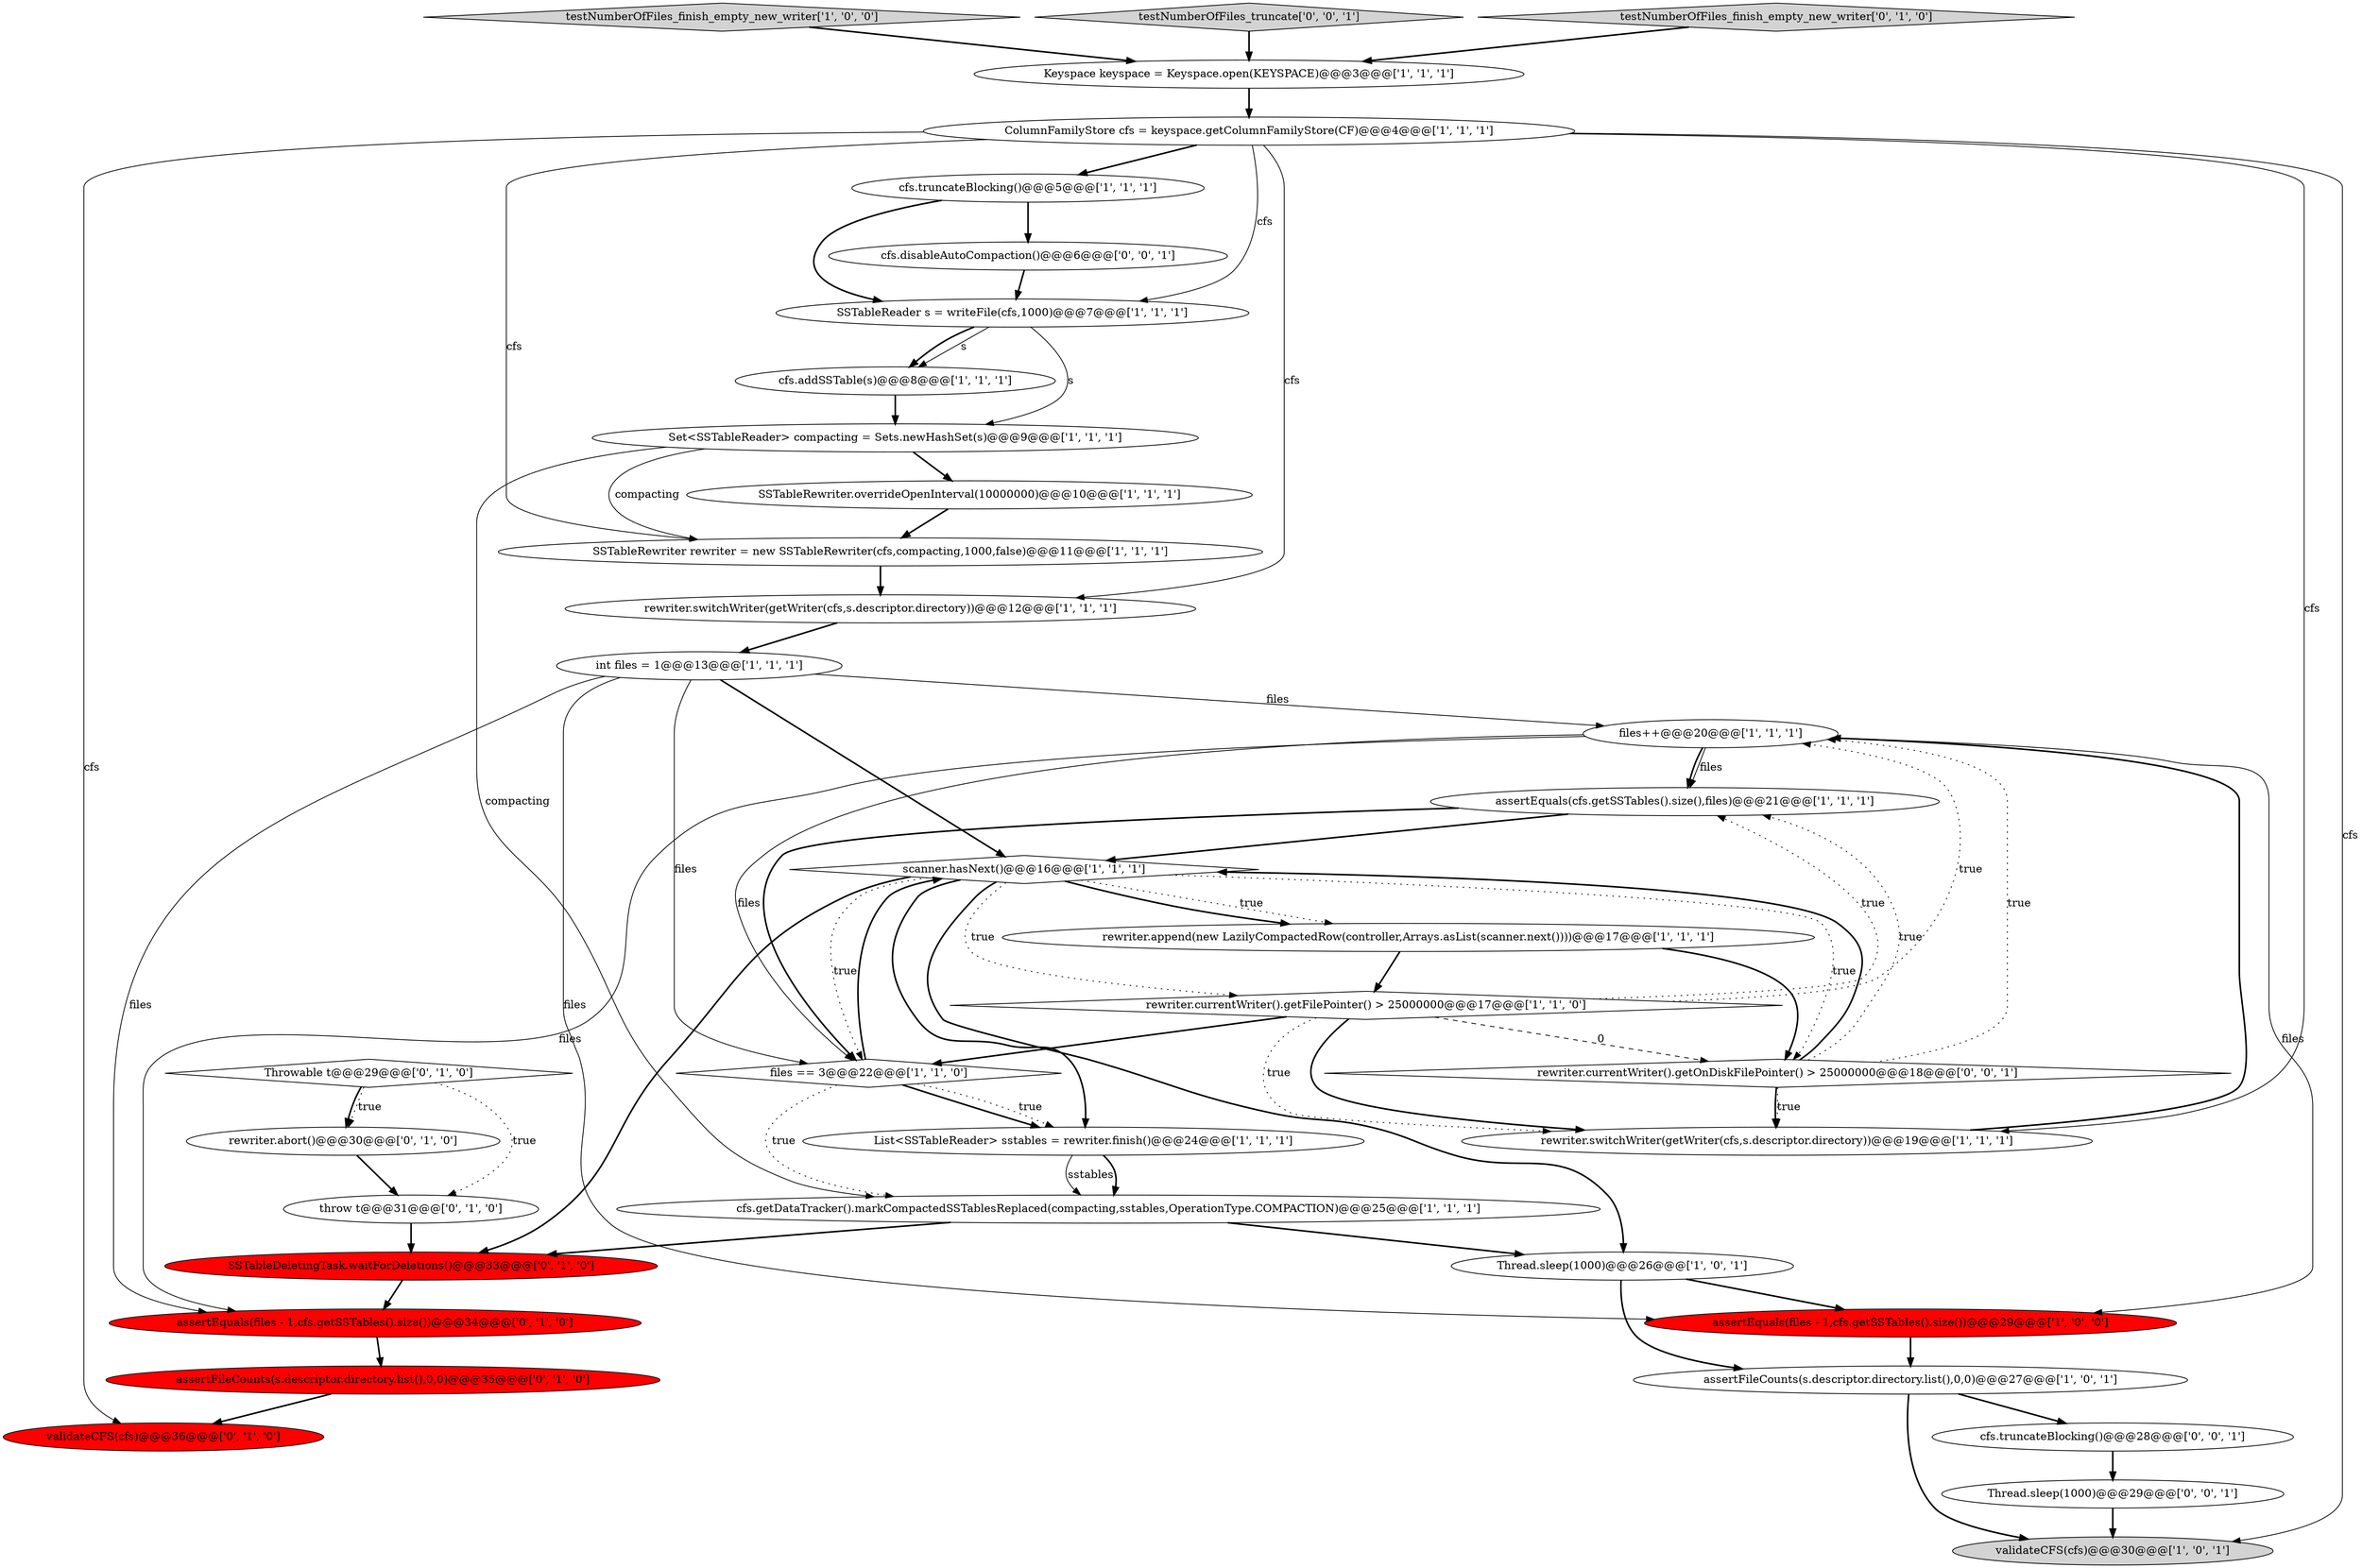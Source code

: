 digraph {
31 [style = filled, label = "validateCFS(cfs)@@@36@@@['0', '1', '0']", fillcolor = red, shape = ellipse image = "AAA1AAABBB2BBB"];
26 [style = filled, label = "throw t@@@31@@@['0', '1', '0']", fillcolor = white, shape = ellipse image = "AAA0AAABBB2BBB"];
15 [style = filled, label = "List<SSTableReader> sstables = rewriter.finish()@@@24@@@['1', '1', '1']", fillcolor = white, shape = ellipse image = "AAA0AAABBB1BBB"];
16 [style = filled, label = "cfs.truncateBlocking()@@@5@@@['1', '1', '1']", fillcolor = white, shape = ellipse image = "AAA0AAABBB1BBB"];
23 [style = filled, label = "assertEquals(files - 1,cfs.getSSTables().size())@@@29@@@['1', '0', '0']", fillcolor = red, shape = ellipse image = "AAA1AAABBB1BBB"];
5 [style = filled, label = "cfs.addSSTable(s)@@@8@@@['1', '1', '1']", fillcolor = white, shape = ellipse image = "AAA0AAABBB1BBB"];
17 [style = filled, label = "rewriter.switchWriter(getWriter(cfs,s.descriptor.directory))@@@12@@@['1', '1', '1']", fillcolor = white, shape = ellipse image = "AAA0AAABBB1BBB"];
14 [style = filled, label = "rewriter.switchWriter(getWriter(cfs,s.descriptor.directory))@@@19@@@['1', '1', '1']", fillcolor = white, shape = ellipse image = "AAA0AAABBB1BBB"];
27 [style = filled, label = "assertEquals(files - 1,cfs.getSSTables().size())@@@34@@@['0', '1', '0']", fillcolor = red, shape = ellipse image = "AAA1AAABBB2BBB"];
2 [style = filled, label = "testNumberOfFiles_finish_empty_new_writer['1', '0', '0']", fillcolor = lightgray, shape = diamond image = "AAA0AAABBB1BBB"];
34 [style = filled, label = "cfs.truncateBlocking()@@@28@@@['0', '0', '1']", fillcolor = white, shape = ellipse image = "AAA0AAABBB3BBB"];
8 [style = filled, label = "SSTableRewriter.overrideOpenInterval(10000000)@@@10@@@['1', '1', '1']", fillcolor = white, shape = ellipse image = "AAA0AAABBB1BBB"];
0 [style = filled, label = "ColumnFamilyStore cfs = keyspace.getColumnFamilyStore(CF)@@@4@@@['1', '1', '1']", fillcolor = white, shape = ellipse image = "AAA0AAABBB1BBB"];
6 [style = filled, label = "Set<SSTableReader> compacting = Sets.newHashSet(s)@@@9@@@['1', '1', '1']", fillcolor = white, shape = ellipse image = "AAA0AAABBB1BBB"];
28 [style = filled, label = "assertFileCounts(s.descriptor.directory.list(),0,0)@@@35@@@['0', '1', '0']", fillcolor = red, shape = ellipse image = "AAA1AAABBB2BBB"];
33 [style = filled, label = "testNumberOfFiles_truncate['0', '0', '1']", fillcolor = lightgray, shape = diamond image = "AAA0AAABBB3BBB"];
20 [style = filled, label = "assertFileCounts(s.descriptor.directory.list(),0,0)@@@27@@@['1', '0', '1']", fillcolor = white, shape = ellipse image = "AAA0AAABBB1BBB"];
11 [style = filled, label = "Keyspace keyspace = Keyspace.open(KEYSPACE)@@@3@@@['1', '1', '1']", fillcolor = white, shape = ellipse image = "AAA0AAABBB1BBB"];
1 [style = filled, label = "files++@@@20@@@['1', '1', '1']", fillcolor = white, shape = ellipse image = "AAA0AAABBB1BBB"];
19 [style = filled, label = "SSTableReader s = writeFile(cfs,1000)@@@7@@@['1', '1', '1']", fillcolor = white, shape = ellipse image = "AAA0AAABBB1BBB"];
18 [style = filled, label = "validateCFS(cfs)@@@30@@@['1', '0', '1']", fillcolor = lightgray, shape = ellipse image = "AAA0AAABBB1BBB"];
7 [style = filled, label = "SSTableRewriter rewriter = new SSTableRewriter(cfs,compacting,1000,false)@@@11@@@['1', '1', '1']", fillcolor = white, shape = ellipse image = "AAA0AAABBB1BBB"];
25 [style = filled, label = "rewriter.abort()@@@30@@@['0', '1', '0']", fillcolor = white, shape = ellipse image = "AAA0AAABBB2BBB"];
32 [style = filled, label = "Thread.sleep(1000)@@@29@@@['0', '0', '1']", fillcolor = white, shape = ellipse image = "AAA0AAABBB3BBB"];
21 [style = filled, label = "int files = 1@@@13@@@['1', '1', '1']", fillcolor = white, shape = ellipse image = "AAA0AAABBB1BBB"];
4 [style = filled, label = "cfs.getDataTracker().markCompactedSSTablesReplaced(compacting,sstables,OperationType.COMPACTION)@@@25@@@['1', '1', '1']", fillcolor = white, shape = ellipse image = "AAA0AAABBB1BBB"];
22 [style = filled, label = "rewriter.currentWriter().getFilePointer() > 25000000@@@17@@@['1', '1', '0']", fillcolor = white, shape = diamond image = "AAA0AAABBB1BBB"];
35 [style = filled, label = "rewriter.currentWriter().getOnDiskFilePointer() > 25000000@@@18@@@['0', '0', '1']", fillcolor = white, shape = diamond image = "AAA0AAABBB3BBB"];
30 [style = filled, label = "testNumberOfFiles_finish_empty_new_writer['0', '1', '0']", fillcolor = lightgray, shape = diamond image = "AAA0AAABBB2BBB"];
10 [style = filled, label = "scanner.hasNext()@@@16@@@['1', '1', '1']", fillcolor = white, shape = diamond image = "AAA0AAABBB1BBB"];
13 [style = filled, label = "Thread.sleep(1000)@@@26@@@['1', '0', '1']", fillcolor = white, shape = ellipse image = "AAA0AAABBB1BBB"];
9 [style = filled, label = "assertEquals(cfs.getSSTables().size(),files)@@@21@@@['1', '1', '1']", fillcolor = white, shape = ellipse image = "AAA0AAABBB1BBB"];
12 [style = filled, label = "rewriter.append(new LazilyCompactedRow(controller,Arrays.asList(scanner.next())))@@@17@@@['1', '1', '1']", fillcolor = white, shape = ellipse image = "AAA0AAABBB1BBB"];
29 [style = filled, label = "Throwable t@@@29@@@['0', '1', '0']", fillcolor = white, shape = diamond image = "AAA0AAABBB2BBB"];
36 [style = filled, label = "cfs.disableAutoCompaction()@@@6@@@['0', '0', '1']", fillcolor = white, shape = ellipse image = "AAA0AAABBB3BBB"];
3 [style = filled, label = "files == 3@@@22@@@['1', '1', '0']", fillcolor = white, shape = diamond image = "AAA0AAABBB1BBB"];
24 [style = filled, label = "SSTableDeletingTask.waitForDeletions()@@@33@@@['0', '1', '0']", fillcolor = red, shape = ellipse image = "AAA1AAABBB2BBB"];
21->10 [style = bold, label=""];
0->16 [style = bold, label=""];
16->36 [style = bold, label=""];
23->20 [style = bold, label=""];
10->12 [style = dotted, label="true"];
4->24 [style = bold, label=""];
7->17 [style = bold, label=""];
10->15 [style = bold, label=""];
1->27 [style = solid, label="files"];
19->6 [style = solid, label="s"];
21->23 [style = solid, label="files"];
10->24 [style = bold, label=""];
20->34 [style = bold, label=""];
27->28 [style = bold, label=""];
28->31 [style = bold, label=""];
4->13 [style = bold, label=""];
6->4 [style = solid, label="compacting"];
1->23 [style = solid, label="files"];
35->9 [style = dotted, label="true"];
10->3 [style = dotted, label="true"];
29->25 [style = bold, label=""];
1->3 [style = solid, label="files"];
21->27 [style = solid, label="files"];
19->5 [style = solid, label="s"];
3->4 [style = dotted, label="true"];
3->15 [style = bold, label=""];
12->35 [style = bold, label=""];
9->10 [style = bold, label=""];
0->14 [style = solid, label="cfs"];
16->19 [style = bold, label=""];
26->24 [style = bold, label=""];
29->26 [style = dotted, label="true"];
35->14 [style = bold, label=""];
0->17 [style = solid, label="cfs"];
10->35 [style = dotted, label="true"];
1->9 [style = bold, label=""];
8->7 [style = bold, label=""];
14->1 [style = bold, label=""];
0->31 [style = solid, label="cfs"];
22->14 [style = dotted, label="true"];
35->14 [style = dotted, label="true"];
22->3 [style = bold, label=""];
19->5 [style = bold, label=""];
3->10 [style = bold, label=""];
20->18 [style = bold, label=""];
30->11 [style = bold, label=""];
33->11 [style = bold, label=""];
0->18 [style = solid, label="cfs"];
11->0 [style = bold, label=""];
22->1 [style = dotted, label="true"];
35->1 [style = dotted, label="true"];
0->19 [style = solid, label="cfs"];
5->6 [style = bold, label=""];
10->13 [style = bold, label=""];
1->9 [style = solid, label="files"];
10->12 [style = bold, label=""];
6->7 [style = solid, label="compacting"];
21->3 [style = solid, label="files"];
15->4 [style = solid, label="sstables"];
3->15 [style = dotted, label="true"];
6->8 [style = bold, label=""];
25->26 [style = bold, label=""];
15->4 [style = bold, label=""];
21->1 [style = solid, label="files"];
13->23 [style = bold, label=""];
10->22 [style = dotted, label="true"];
9->3 [style = bold, label=""];
34->32 [style = bold, label=""];
35->10 [style = bold, label=""];
32->18 [style = bold, label=""];
22->9 [style = dotted, label="true"];
22->14 [style = bold, label=""];
0->7 [style = solid, label="cfs"];
17->21 [style = bold, label=""];
24->27 [style = bold, label=""];
2->11 [style = bold, label=""];
12->22 [style = bold, label=""];
29->25 [style = dotted, label="true"];
36->19 [style = bold, label=""];
22->35 [style = dashed, label="0"];
13->20 [style = bold, label=""];
}
